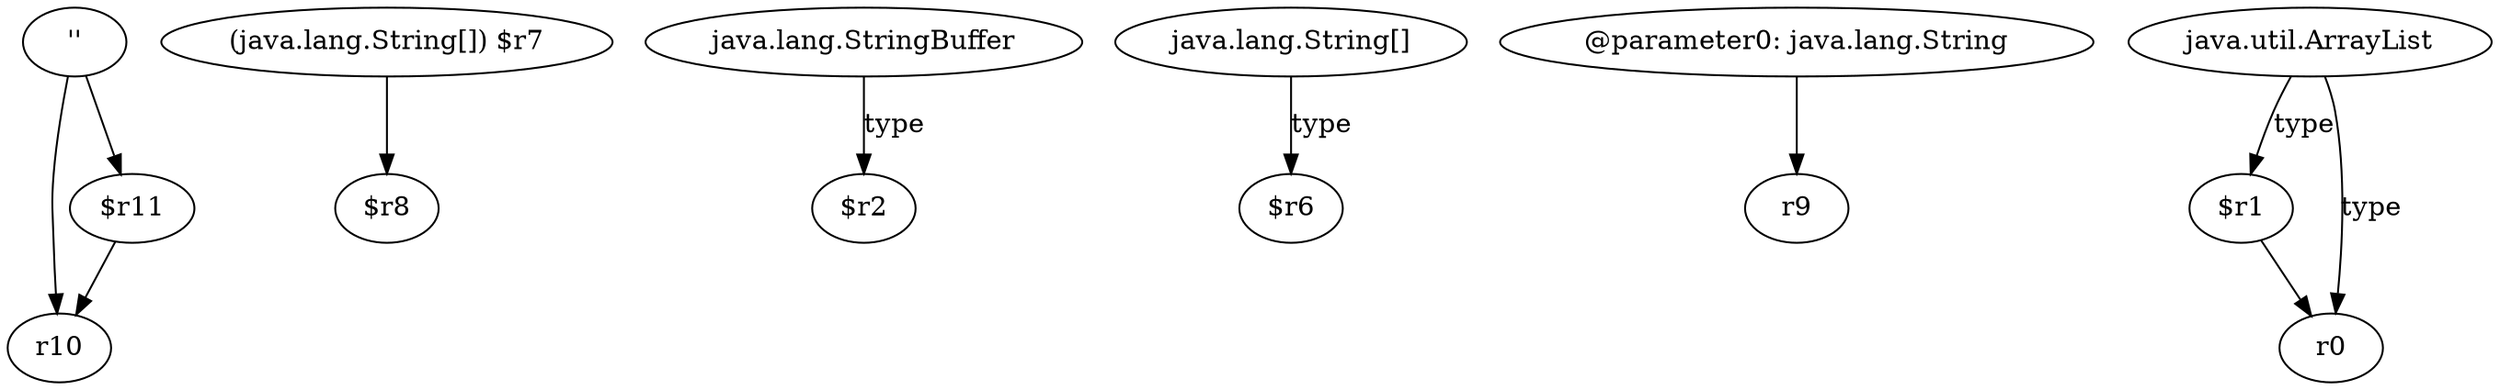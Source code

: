 digraph g {
0[label="''"]
1[label="r10"]
0->1[label=""]
2[label="$r11"]
0->2[label=""]
2->1[label=""]
3[label="(java.lang.String[]) $r7"]
4[label="$r8"]
3->4[label=""]
5[label="java.lang.StringBuffer"]
6[label="$r2"]
5->6[label="type"]
7[label="java.lang.String[]"]
8[label="$r6"]
7->8[label="type"]
9[label="@parameter0: java.lang.String"]
10[label="r9"]
9->10[label=""]
11[label="$r1"]
12[label="r0"]
11->12[label=""]
13[label="java.util.ArrayList"]
13->12[label="type"]
13->11[label="type"]
}